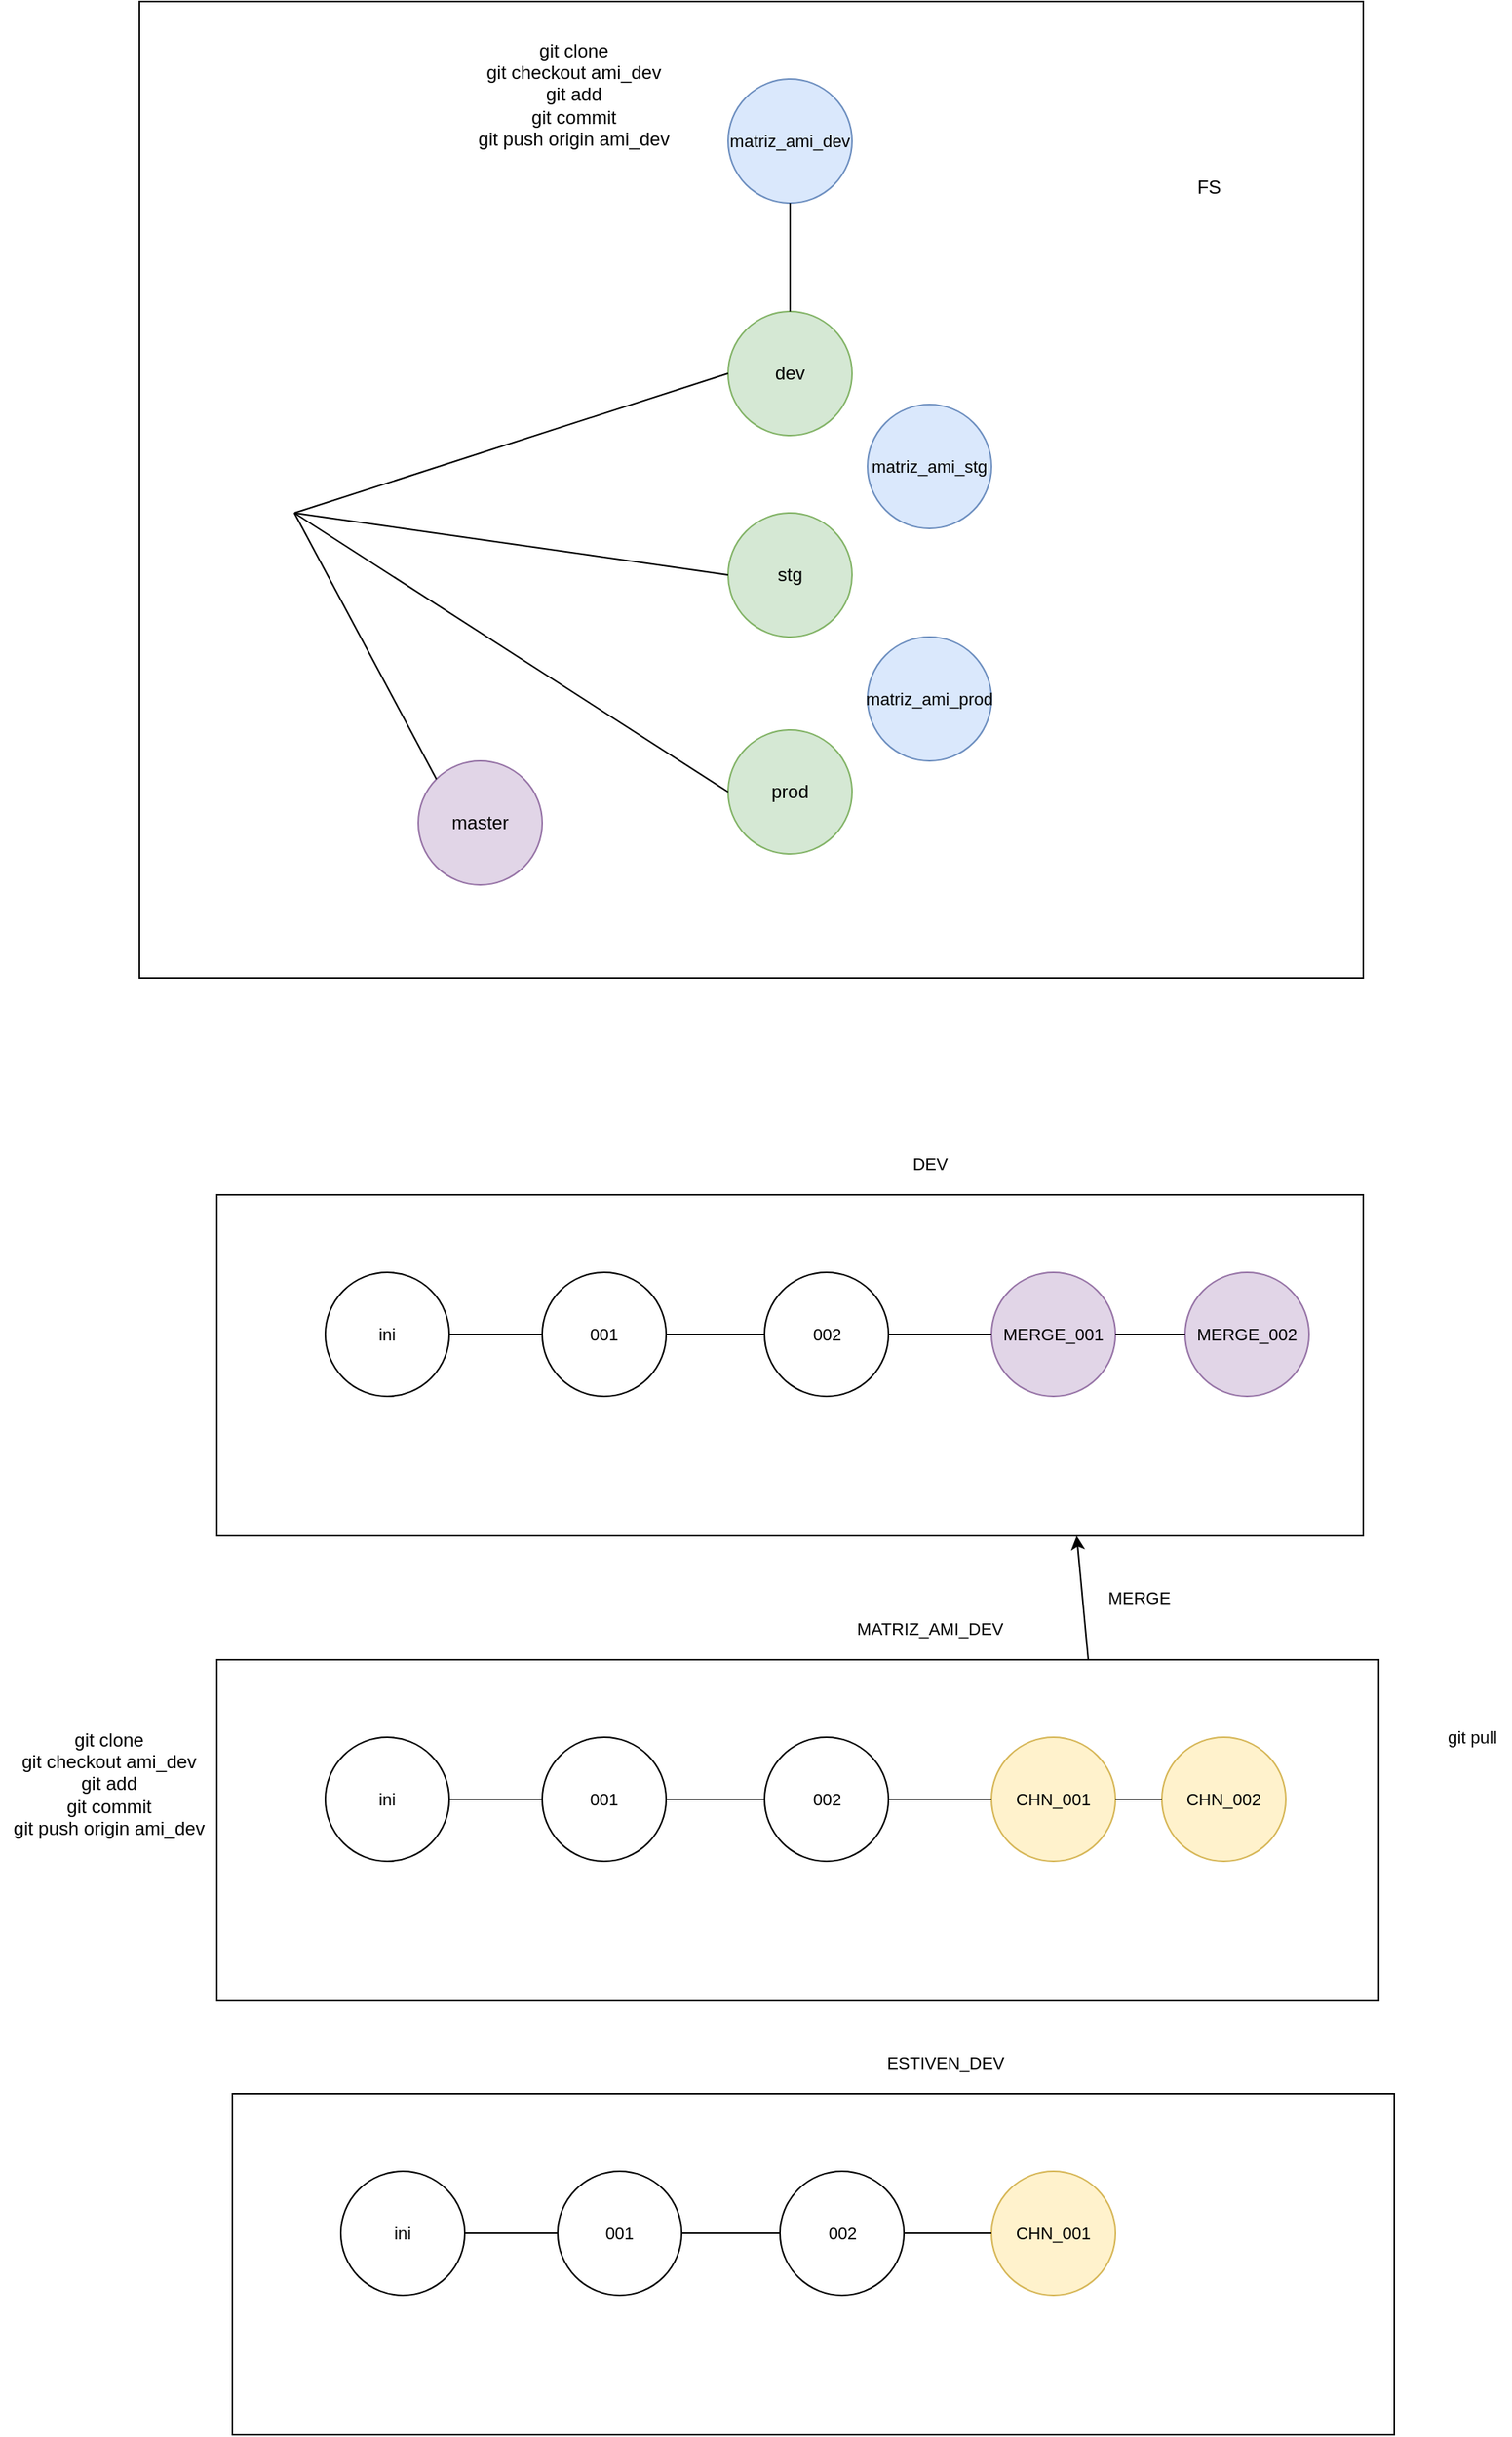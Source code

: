 <mxfile version="17.4.2" type="device" pages="3"><diagram id="f_P3e7h0t2h_jkARFuEF" name="Página-1"><mxGraphModel dx="1865" dy="1810" grid="1" gridSize="10" guides="1" tooltips="1" connect="1" arrows="1" fold="1" page="1" pageScale="1" pageWidth="827" pageHeight="1169" math="0" shadow="0"><root><mxCell id="0"/><mxCell id="1" parent="0"/><mxCell id="2PHu1bH8yuDOrjI7NruH-24" value="" style="rounded=0;whiteSpace=wrap;html=1;fontSize=11;" parent="1" vertex="1"><mxGeometry x="-20" y="980" width="750" height="220" as="geometry"/></mxCell><mxCell id="2PHu1bH8yuDOrjI7NruH-22" value="" style="rounded=0;whiteSpace=wrap;html=1;fontSize=11;" parent="1" vertex="1"><mxGeometry x="-20" y="680" width="740" height="220" as="geometry"/></mxCell><mxCell id="2PHu1bH8yuDOrjI7NruH-12" value="" style="rounded=0;whiteSpace=wrap;html=1;" parent="1" vertex="1"><mxGeometry x="-70" y="-90" width="790" height="630" as="geometry"/></mxCell><mxCell id="2PHu1bH8yuDOrjI7NruH-1" value="dev" style="ellipse;whiteSpace=wrap;html=1;aspect=fixed;fillColor=#d5e8d4;strokeColor=#82b366;" parent="1" vertex="1"><mxGeometry x="310" y="110" width="80" height="80" as="geometry"/></mxCell><mxCell id="2PHu1bH8yuDOrjI7NruH-2" value="stg" style="ellipse;whiteSpace=wrap;html=1;aspect=fixed;fillColor=#d5e8d4;strokeColor=#82b366;" parent="1" vertex="1"><mxGeometry x="310" y="240" width="80" height="80" as="geometry"/></mxCell><mxCell id="2PHu1bH8yuDOrjI7NruH-3" value="prod" style="ellipse;whiteSpace=wrap;html=1;aspect=fixed;fillColor=#d5e8d4;strokeColor=#82b366;" parent="1" vertex="1"><mxGeometry x="310" y="380" width="80" height="80" as="geometry"/></mxCell><mxCell id="2PHu1bH8yuDOrjI7NruH-4" value="" style="endArrow=none;html=1;rounded=0;entryX=0;entryY=0.5;entryDx=0;entryDy=0;" parent="1" target="2PHu1bH8yuDOrjI7NruH-1" edge="1"><mxGeometry width="50" height="50" relative="1" as="geometry"><mxPoint x="30" y="240" as="sourcePoint"/><mxPoint x="440" y="310" as="targetPoint"/></mxGeometry></mxCell><mxCell id="2PHu1bH8yuDOrjI7NruH-5" value="" style="endArrow=none;html=1;rounded=0;entryX=0;entryY=0.5;entryDx=0;entryDy=0;" parent="1" target="2PHu1bH8yuDOrjI7NruH-2" edge="1"><mxGeometry width="50" height="50" relative="1" as="geometry"><mxPoint x="30" y="240" as="sourcePoint"/><mxPoint x="320" y="160" as="targetPoint"/></mxGeometry></mxCell><mxCell id="2PHu1bH8yuDOrjI7NruH-6" value="" style="endArrow=none;html=1;rounded=0;entryX=0;entryY=0.5;entryDx=0;entryDy=0;" parent="1" target="2PHu1bH8yuDOrjI7NruH-3" edge="1"><mxGeometry width="50" height="50" relative="1" as="geometry"><mxPoint x="30" y="240" as="sourcePoint"/><mxPoint x="330" y="170" as="targetPoint"/></mxGeometry></mxCell><mxCell id="2PHu1bH8yuDOrjI7NruH-7" value="git clone&lt;br&gt;git checkout ami_dev&lt;br&gt;git add&lt;br&gt;git commit&lt;br&gt;git push origin ami_dev" style="text;html=1;align=center;verticalAlign=middle;resizable=0;points=[];autosize=1;strokeColor=none;fillColor=none;" parent="1" vertex="1"><mxGeometry x="140" y="-70" width="140" height="80" as="geometry"/></mxCell><mxCell id="2PHu1bH8yuDOrjI7NruH-8" value="&lt;font style=&quot;font-size: 11px&quot;&gt;matriz_ami_dev&lt;/font&gt;" style="ellipse;whiteSpace=wrap;html=1;aspect=fixed;fillColor=#dae8fc;strokeColor=#6c8ebf;" parent="1" vertex="1"><mxGeometry x="310" y="-40" width="80" height="80" as="geometry"/></mxCell><mxCell id="2PHu1bH8yuDOrjI7NruH-9" value="" style="endArrow=none;html=1;rounded=0;exitX=0.5;exitY=0;exitDx=0;exitDy=0;entryX=0.5;entryY=1;entryDx=0;entryDy=0;" parent="1" source="2PHu1bH8yuDOrjI7NruH-1" target="2PHu1bH8yuDOrjI7NruH-8" edge="1"><mxGeometry width="50" height="50" relative="1" as="geometry"><mxPoint x="390" y="230" as="sourcePoint"/><mxPoint x="440" y="180" as="targetPoint"/></mxGeometry></mxCell><mxCell id="2PHu1bH8yuDOrjI7NruH-10" value="master" style="ellipse;whiteSpace=wrap;html=1;aspect=fixed;fillColor=#e1d5e7;strokeColor=#9673a6;" parent="1" vertex="1"><mxGeometry x="110" y="400" width="80" height="80" as="geometry"/></mxCell><mxCell id="2PHu1bH8yuDOrjI7NruH-11" value="" style="endArrow=none;html=1;rounded=0;entryX=0;entryY=0;entryDx=0;entryDy=0;" parent="1" target="2PHu1bH8yuDOrjI7NruH-10" edge="1"><mxGeometry width="50" height="50" relative="1" as="geometry"><mxPoint x="30" y="240" as="sourcePoint"/><mxPoint x="320" y="240" as="targetPoint"/></mxGeometry></mxCell><mxCell id="2PHu1bH8yuDOrjI7NruH-13" value="FS" style="text;html=1;align=center;verticalAlign=middle;resizable=0;points=[];autosize=1;strokeColor=none;fillColor=none;" parent="1" vertex="1"><mxGeometry x="605" y="20" width="30" height="20" as="geometry"/></mxCell><mxCell id="2PHu1bH8yuDOrjI7NruH-14" value="&lt;font style=&quot;font-size: 11px&quot;&gt;matriz_ami_stg&lt;/font&gt;" style="ellipse;whiteSpace=wrap;html=1;aspect=fixed;fillColor=#dae8fc;strokeColor=#6c8ebf;" parent="1" vertex="1"><mxGeometry x="400" y="170" width="80" height="80" as="geometry"/></mxCell><mxCell id="2PHu1bH8yuDOrjI7NruH-15" value="&lt;font style=&quot;font-size: 11px&quot;&gt;matriz_ami_prod&lt;/font&gt;" style="ellipse;whiteSpace=wrap;html=1;aspect=fixed;fillColor=#dae8fc;strokeColor=#6c8ebf;" parent="1" vertex="1"><mxGeometry x="400" y="320" width="80" height="80" as="geometry"/></mxCell><mxCell id="2PHu1bH8yuDOrjI7NruH-16" value="ini" style="ellipse;whiteSpace=wrap;html=1;aspect=fixed;fontSize=11;" parent="1" vertex="1"><mxGeometry x="50" y="730" width="80" height="80" as="geometry"/></mxCell><mxCell id="2PHu1bH8yuDOrjI7NruH-17" value="001" style="ellipse;whiteSpace=wrap;html=1;aspect=fixed;fontSize=11;" parent="1" vertex="1"><mxGeometry x="190" y="730" width="80" height="80" as="geometry"/></mxCell><mxCell id="2PHu1bH8yuDOrjI7NruH-18" value="002" style="ellipse;whiteSpace=wrap;html=1;aspect=fixed;fontSize=11;" parent="1" vertex="1"><mxGeometry x="333.5" y="730" width="80" height="80" as="geometry"/></mxCell><mxCell id="2PHu1bH8yuDOrjI7NruH-19" value="CHN_001" style="ellipse;whiteSpace=wrap;html=1;aspect=fixed;fontSize=11;fillColor=#fff2cc;strokeColor=#d6b656;" parent="1" vertex="1"><mxGeometry x="480" y="1030" width="80" height="80" as="geometry"/></mxCell><mxCell id="2PHu1bH8yuDOrjI7NruH-20" value="" style="endArrow=none;html=1;rounded=0;fontSize=11;exitX=1;exitY=0.5;exitDx=0;exitDy=0;entryX=0;entryY=0.5;entryDx=0;entryDy=0;" parent="1" source="2PHu1bH8yuDOrjI7NruH-16" target="2PHu1bH8yuDOrjI7NruH-17" edge="1"><mxGeometry width="50" height="50" relative="1" as="geometry"><mxPoint x="350" y="780" as="sourcePoint"/><mxPoint x="400" y="730" as="targetPoint"/></mxGeometry></mxCell><mxCell id="2PHu1bH8yuDOrjI7NruH-21" value="" style="endArrow=none;html=1;rounded=0;fontSize=11;exitX=1;exitY=0.5;exitDx=0;exitDy=0;entryX=0;entryY=0.5;entryDx=0;entryDy=0;" parent="1" source="2PHu1bH8yuDOrjI7NruH-17" target="2PHu1bH8yuDOrjI7NruH-18" edge="1"><mxGeometry width="50" height="50" relative="1" as="geometry"><mxPoint x="350" y="780" as="sourcePoint"/><mxPoint x="400" y="730" as="targetPoint"/></mxGeometry></mxCell><mxCell id="2PHu1bH8yuDOrjI7NruH-23" value="DEV" style="text;html=1;align=center;verticalAlign=middle;resizable=0;points=[];autosize=1;strokeColor=none;fillColor=none;fontSize=11;" parent="1" vertex="1"><mxGeometry x="420" y="650" width="40" height="20" as="geometry"/></mxCell><mxCell id="2PHu1bH8yuDOrjI7NruH-25" value="ini" style="ellipse;whiteSpace=wrap;html=1;aspect=fixed;fontSize=11;" parent="1" vertex="1"><mxGeometry x="50" y="1030" width="80" height="80" as="geometry"/></mxCell><mxCell id="2PHu1bH8yuDOrjI7NruH-26" value="001" style="ellipse;whiteSpace=wrap;html=1;aspect=fixed;fontSize=11;" parent="1" vertex="1"><mxGeometry x="190" y="1030" width="80" height="80" as="geometry"/></mxCell><mxCell id="2PHu1bH8yuDOrjI7NruH-27" value="002" style="ellipse;whiteSpace=wrap;html=1;aspect=fixed;fontSize=11;" parent="1" vertex="1"><mxGeometry x="333.5" y="1030" width="80" height="80" as="geometry"/></mxCell><mxCell id="2PHu1bH8yuDOrjI7NruH-28" value="" style="endArrow=none;html=1;rounded=0;fontSize=11;exitX=1;exitY=0.5;exitDx=0;exitDy=0;entryX=0;entryY=0.5;entryDx=0;entryDy=0;" parent="1" source="2PHu1bH8yuDOrjI7NruH-25" target="2PHu1bH8yuDOrjI7NruH-26" edge="1"><mxGeometry width="50" height="50" relative="1" as="geometry"><mxPoint x="350" y="1080" as="sourcePoint"/><mxPoint x="400" y="1030" as="targetPoint"/></mxGeometry></mxCell><mxCell id="2PHu1bH8yuDOrjI7NruH-29" value="" style="endArrow=none;html=1;rounded=0;fontSize=11;exitX=1;exitY=0.5;exitDx=0;exitDy=0;entryX=0;entryY=0.5;entryDx=0;entryDy=0;" parent="1" source="2PHu1bH8yuDOrjI7NruH-26" target="2PHu1bH8yuDOrjI7NruH-27" edge="1"><mxGeometry width="50" height="50" relative="1" as="geometry"><mxPoint x="350" y="1080" as="sourcePoint"/><mxPoint x="400" y="1030" as="targetPoint"/></mxGeometry></mxCell><mxCell id="2PHu1bH8yuDOrjI7NruH-30" value="MATRIZ_AMI_DEV" style="text;html=1;align=center;verticalAlign=middle;resizable=0;points=[];autosize=1;strokeColor=none;fillColor=none;fontSize=11;" parent="1" vertex="1"><mxGeometry x="385" y="950" width="110" height="20" as="geometry"/></mxCell><mxCell id="2PHu1bH8yuDOrjI7NruH-31" value="" style="endArrow=none;html=1;rounded=0;fontSize=11;exitX=1;exitY=0.5;exitDx=0;exitDy=0;entryX=0;entryY=0.5;entryDx=0;entryDy=0;" parent="1" source="2PHu1bH8yuDOrjI7NruH-27" target="2PHu1bH8yuDOrjI7NruH-19" edge="1"><mxGeometry width="50" height="50" relative="1" as="geometry"><mxPoint x="350" y="950" as="sourcePoint"/><mxPoint x="400" y="900" as="targetPoint"/></mxGeometry></mxCell><mxCell id="2PHu1bH8yuDOrjI7NruH-33" value="git clone&lt;br&gt;git checkout ami_dev&lt;br&gt;git add&lt;br&gt;git commit&lt;br&gt;git push origin ami_dev" style="text;html=1;align=center;verticalAlign=middle;resizable=0;points=[];autosize=1;strokeColor=none;fillColor=none;" parent="1" vertex="1"><mxGeometry x="-160" y="1020" width="140" height="80" as="geometry"/></mxCell><mxCell id="2PHu1bH8yuDOrjI7NruH-34" value="" style="endArrow=classic;html=1;rounded=0;fontSize=11;exitX=0.75;exitY=0;exitDx=0;exitDy=0;entryX=0.75;entryY=1;entryDx=0;entryDy=0;" parent="1" source="2PHu1bH8yuDOrjI7NruH-24" target="2PHu1bH8yuDOrjI7NruH-22" edge="1"><mxGeometry width="50" height="50" relative="1" as="geometry"><mxPoint x="350" y="950" as="sourcePoint"/><mxPoint x="630" y="950" as="targetPoint"/></mxGeometry></mxCell><mxCell id="2PHu1bH8yuDOrjI7NruH-35" value="MERGE" style="text;html=1;align=center;verticalAlign=middle;resizable=0;points=[];autosize=1;strokeColor=none;fillColor=none;fontSize=11;" parent="1" vertex="1"><mxGeometry x="545" y="930" width="60" height="20" as="geometry"/></mxCell><mxCell id="2PHu1bH8yuDOrjI7NruH-38" value="CHN_002" style="ellipse;whiteSpace=wrap;html=1;aspect=fixed;fontSize=11;fillColor=#fff2cc;strokeColor=#d6b656;" parent="1" vertex="1"><mxGeometry x="590" y="1030" width="80" height="80" as="geometry"/></mxCell><mxCell id="2PHu1bH8yuDOrjI7NruH-39" value="" style="endArrow=none;html=1;rounded=0;fontSize=11;exitX=1;exitY=0.5;exitDx=0;exitDy=0;entryX=0;entryY=0.5;entryDx=0;entryDy=0;" parent="1" source="2PHu1bH8yuDOrjI7NruH-19" target="2PHu1bH8yuDOrjI7NruH-38" edge="1"><mxGeometry width="50" height="50" relative="1" as="geometry"><mxPoint x="420" y="950" as="sourcePoint"/><mxPoint x="470" y="900" as="targetPoint"/></mxGeometry></mxCell><mxCell id="2PHu1bH8yuDOrjI7NruH-40" value="" style="rounded=0;whiteSpace=wrap;html=1;fontSize=11;" parent="1" vertex="1"><mxGeometry x="-10" y="1260" width="750" height="220" as="geometry"/></mxCell><mxCell id="2PHu1bH8yuDOrjI7NruH-41" value="ini" style="ellipse;whiteSpace=wrap;html=1;aspect=fixed;fontSize=11;" parent="1" vertex="1"><mxGeometry x="60" y="1310" width="80" height="80" as="geometry"/></mxCell><mxCell id="2PHu1bH8yuDOrjI7NruH-42" value="001" style="ellipse;whiteSpace=wrap;html=1;aspect=fixed;fontSize=11;" parent="1" vertex="1"><mxGeometry x="200" y="1310" width="80" height="80" as="geometry"/></mxCell><mxCell id="2PHu1bH8yuDOrjI7NruH-43" value="002" style="ellipse;whiteSpace=wrap;html=1;aspect=fixed;fontSize=11;" parent="1" vertex="1"><mxGeometry x="343.5" y="1310" width="80" height="80" as="geometry"/></mxCell><mxCell id="2PHu1bH8yuDOrjI7NruH-44" value="" style="endArrow=none;html=1;rounded=0;fontSize=11;exitX=1;exitY=0.5;exitDx=0;exitDy=0;entryX=0;entryY=0.5;entryDx=0;entryDy=0;" parent="1" source="2PHu1bH8yuDOrjI7NruH-41" target="2PHu1bH8yuDOrjI7NruH-42" edge="1"><mxGeometry width="50" height="50" relative="1" as="geometry"><mxPoint x="360" y="1360" as="sourcePoint"/><mxPoint x="410" y="1310" as="targetPoint"/></mxGeometry></mxCell><mxCell id="2PHu1bH8yuDOrjI7NruH-45" value="" style="endArrow=none;html=1;rounded=0;fontSize=11;exitX=1;exitY=0.5;exitDx=0;exitDy=0;entryX=0;entryY=0.5;entryDx=0;entryDy=0;" parent="1" source="2PHu1bH8yuDOrjI7NruH-42" target="2PHu1bH8yuDOrjI7NruH-43" edge="1"><mxGeometry width="50" height="50" relative="1" as="geometry"><mxPoint x="360" y="1360" as="sourcePoint"/><mxPoint x="410" y="1310" as="targetPoint"/></mxGeometry></mxCell><mxCell id="2PHu1bH8yuDOrjI7NruH-46" value="ESTIVEN_DEV" style="text;html=1;align=center;verticalAlign=middle;resizable=0;points=[];autosize=1;strokeColor=none;fillColor=none;fontSize=11;" parent="1" vertex="1"><mxGeometry x="405" y="1230" width="90" height="20" as="geometry"/></mxCell><mxCell id="2PHu1bH8yuDOrjI7NruH-47" value="CHN_001" style="ellipse;whiteSpace=wrap;html=1;aspect=fixed;fontSize=11;fillColor=#fff2cc;strokeColor=#d6b656;" parent="1" vertex="1"><mxGeometry x="480" y="1310" width="80" height="80" as="geometry"/></mxCell><mxCell id="2PHu1bH8yuDOrjI7NruH-48" value="" style="endArrow=none;html=1;rounded=0;fontSize=11;exitX=1;exitY=0.5;exitDx=0;exitDy=0;entryX=0;entryY=0.5;entryDx=0;entryDy=0;" parent="1" source="2PHu1bH8yuDOrjI7NruH-43" target="2PHu1bH8yuDOrjI7NruH-47" edge="1"><mxGeometry width="50" height="50" relative="1" as="geometry"><mxPoint x="420" y="1220" as="sourcePoint"/><mxPoint x="470" y="1170" as="targetPoint"/></mxGeometry></mxCell><mxCell id="2PHu1bH8yuDOrjI7NruH-49" value="MERGE_001" style="ellipse;whiteSpace=wrap;html=1;aspect=fixed;fontSize=11;fillColor=#e1d5e7;strokeColor=#9673a6;" parent="1" vertex="1"><mxGeometry x="480" y="730" width="80" height="80" as="geometry"/></mxCell><mxCell id="2PHu1bH8yuDOrjI7NruH-50" value="" style="endArrow=none;html=1;rounded=0;fontSize=11;exitX=1;exitY=0.5;exitDx=0;exitDy=0;entryX=0;entryY=0.5;entryDx=0;entryDy=0;" parent="1" source="2PHu1bH8yuDOrjI7NruH-18" target="2PHu1bH8yuDOrjI7NruH-49" edge="1"><mxGeometry width="50" height="50" relative="1" as="geometry"><mxPoint x="420" y="900" as="sourcePoint"/><mxPoint x="470" y="850" as="targetPoint"/></mxGeometry></mxCell><mxCell id="2PHu1bH8yuDOrjI7NruH-51" value="MERGE_002" style="ellipse;whiteSpace=wrap;html=1;aspect=fixed;fontSize=11;fillColor=#e1d5e7;strokeColor=#9673a6;" parent="1" vertex="1"><mxGeometry x="605" y="730" width="80" height="80" as="geometry"/></mxCell><mxCell id="2PHu1bH8yuDOrjI7NruH-52" value="" style="endArrow=none;html=1;rounded=0;fontSize=11;exitX=1;exitY=0.5;exitDx=0;exitDy=0;entryX=0;entryY=0.5;entryDx=0;entryDy=0;" parent="1" source="2PHu1bH8yuDOrjI7NruH-49" target="2PHu1bH8yuDOrjI7NruH-51" edge="1"><mxGeometry width="50" height="50" relative="1" as="geometry"><mxPoint x="420" y="960" as="sourcePoint"/><mxPoint x="470" y="910" as="targetPoint"/></mxGeometry></mxCell><mxCell id="2PHu1bH8yuDOrjI7NruH-53" value="git pull" style="text;html=1;align=center;verticalAlign=middle;resizable=0;points=[];autosize=1;strokeColor=none;fillColor=none;fontSize=11;" parent="1" vertex="1"><mxGeometry x="765" y="1020" width="50" height="20" as="geometry"/></mxCell></root></mxGraphModel></diagram><diagram id="X3eZN4eQs2D2iCZ9IwgJ" name="Página-2"><mxGraphModel dx="1865" dy="641" grid="1" gridSize="10" guides="1" tooltips="1" connect="1" arrows="1" fold="1" page="1" pageScale="1" pageWidth="827" pageHeight="1169" math="0" shadow="0"><root><mxCell id="0"/><mxCell id="1" parent="0"/><mxCell id="OeLjeGlvkhVJvckWDwqR-6" value="" style="rounded=1;whiteSpace=wrap;html=1;" parent="1" vertex="1"><mxGeometry x="160" y="155" width="580" height="210" as="geometry"/></mxCell><mxCell id="OeLjeGlvkhVJvckWDwqR-1" value="raw" style="rounded=0;whiteSpace=wrap;html=1;" parent="1" vertex="1"><mxGeometry x="20" y="230" width="120" height="60" as="geometry"/></mxCell><mxCell id="OeLjeGlvkhVJvckWDwqR-2" value="limpio" style="rounded=0;whiteSpace=wrap;html=1;" parent="1" vertex="1"><mxGeometry x="210" y="230" width="120" height="60" as="geometry"/></mxCell><mxCell id="OeLjeGlvkhVJvckWDwqR-3" value="" style="endArrow=classic;html=1;rounded=0;exitX=1;exitY=0.5;exitDx=0;exitDy=0;entryX=0;entryY=0.5;entryDx=0;entryDy=0;" parent="1" source="OeLjeGlvkhVJvckWDwqR-1" target="OeLjeGlvkhVJvckWDwqR-2" edge="1"><mxGeometry width="50" height="50" relative="1" as="geometry"><mxPoint x="390" y="290" as="sourcePoint"/><mxPoint x="440" y="240" as="targetPoint"/></mxGeometry></mxCell><mxCell id="OeLjeGlvkhVJvckWDwqR-4" value="procesado" style="rounded=0;whiteSpace=wrap;html=1;" parent="1" vertex="1"><mxGeometry x="390" y="230" width="120" height="60" as="geometry"/></mxCell><mxCell id="OeLjeGlvkhVJvckWDwqR-5" value="" style="endArrow=classic;html=1;rounded=0;exitX=1;exitY=0.5;exitDx=0;exitDy=0;entryX=0;entryY=0.5;entryDx=0;entryDy=0;" parent="1" source="OeLjeGlvkhVJvckWDwqR-2" target="OeLjeGlvkhVJvckWDwqR-4" edge="1"><mxGeometry width="50" height="50" relative="1" as="geometry"><mxPoint x="390" y="290" as="sourcePoint"/><mxPoint x="440" y="240" as="targetPoint"/></mxGeometry></mxCell><mxCell id="OeLjeGlvkhVJvckWDwqR-7" value="estructurado" style="rounded=0;whiteSpace=wrap;html=1;" parent="1" vertex="1"><mxGeometry x="570" y="230" width="120" height="60" as="geometry"/></mxCell><mxCell id="OeLjeGlvkhVJvckWDwqR-8" value="" style="endArrow=classic;html=1;rounded=0;exitX=1;exitY=0.5;exitDx=0;exitDy=0;entryX=0;entryY=0.5;entryDx=0;entryDy=0;" parent="1" source="OeLjeGlvkhVJvckWDwqR-4" target="OeLjeGlvkhVJvckWDwqR-7" edge="1"><mxGeometry width="50" height="50" relative="1" as="geometry"><mxPoint x="390" y="290" as="sourcePoint"/><mxPoint x="440" y="240" as="targetPoint"/></mxGeometry></mxCell><mxCell id="OeLjeGlvkhVJvckWDwqR-11" value="red neuronal" style="ellipse;whiteSpace=wrap;html=1;aspect=fixed;" parent="1" vertex="1"><mxGeometry x="525" y="630" width="100" height="100" as="geometry"/></mxCell><mxCell id="OeLjeGlvkhVJvckWDwqR-12" value="X" style="rounded=0;whiteSpace=wrap;html=1;" parent="1" vertex="1"><mxGeometry x="480" y="410" width="100" height="120" as="geometry"/></mxCell><mxCell id="OeLjeGlvkhVJvckWDwqR-13" value="y" style="rounded=0;whiteSpace=wrap;html=1;" parent="1" vertex="1"><mxGeometry x="600" y="410" width="30" height="120" as="geometry"/></mxCell><mxCell id="OeLjeGlvkhVJvckWDwqR-14" value="" style="endArrow=classic;html=1;rounded=0;exitX=0.5;exitY=1;exitDx=0;exitDy=0;" parent="1" source="OeLjeGlvkhVJvckWDwqR-7" edge="1"><mxGeometry width="50" height="50" relative="1" as="geometry"><mxPoint x="560" y="430" as="sourcePoint"/><mxPoint x="590" y="390" as="targetPoint"/></mxGeometry></mxCell><mxCell id="OeLjeGlvkhVJvckWDwqR-15" value="7" style="text;html=1;align=center;verticalAlign=middle;resizable=0;points=[];autosize=1;strokeColor=none;fillColor=none;" parent="1" vertex="1"><mxGeometry x="520" y="390" width="20" height="20" as="geometry"/></mxCell><mxCell id="OeLjeGlvkhVJvckWDwqR-16" value="1" style="text;html=1;align=center;verticalAlign=middle;resizable=0;points=[];autosize=1;strokeColor=none;fillColor=none;" parent="1" vertex="1"><mxGeometry x="605" y="390" width="20" height="20" as="geometry"/></mxCell><mxCell id="OeLjeGlvkhVJvckWDwqR-19" value="" style="endArrow=classic;html=1;rounded=0;" parent="1" edge="1"><mxGeometry width="50" height="50" relative="1" as="geometry"><mxPoint x="520" y="540" as="sourcePoint"/><mxPoint x="540" y="620" as="targetPoint"/></mxGeometry></mxCell><mxCell id="OeLjeGlvkhVJvckWDwqR-20" value="" style="endArrow=classic;html=1;rounded=0;" parent="1" edge="1"><mxGeometry width="50" height="50" relative="1" as="geometry"><mxPoint x="620" y="540" as="sourcePoint"/><mxPoint x="600" y="620" as="targetPoint"/></mxGeometry></mxCell><mxCell id="OeLjeGlvkhVJvckWDwqR-21" style="edgeStyle=orthogonalEdgeStyle;rounded=0;orthogonalLoop=1;jettySize=auto;html=1;exitX=1;exitY=0.5;exitDx=0;exitDy=0;entryX=0.5;entryY=1;entryDx=0;entryDy=0;" parent="1" source="OeLjeGlvkhVJvckWDwqR-11" target="OeLjeGlvkhVJvckWDwqR-11" edge="1"><mxGeometry relative="1" as="geometry"/></mxCell><mxCell id="OeLjeGlvkhVJvckWDwqR-22" value="entrenamiento" style="text;html=1;align=center;verticalAlign=middle;resizable=0;points=[];autosize=1;strokeColor=none;fillColor=none;" parent="1" vertex="1"><mxGeometry x="650" y="700" width="90" height="20" as="geometry"/></mxCell><mxCell id="OeLjeGlvkhVJvckWDwqR-23" value="hasta que loss sea ínfimo" style="text;html=1;align=center;verticalAlign=middle;resizable=0;points=[];autosize=1;strokeColor=none;fillColor=none;" parent="1" vertex="1"><mxGeometry x="630" y="640" width="150" height="20" as="geometry"/></mxCell><mxCell id="OeLjeGlvkhVJvckWDwqR-24" value="modelo 1 entrenado" style="ellipse;whiteSpace=wrap;html=1;aspect=fixed;" parent="1" vertex="1"><mxGeometry x="200" y="650" width="90" height="90" as="geometry"/></mxCell><mxCell id="OeLjeGlvkhVJvckWDwqR-25" value="" style="shape=flexArrow;endArrow=classic;html=1;rounded=0;" parent="1" edge="1"><mxGeometry width="50" height="50" relative="1" as="geometry"><mxPoint x="499" y="689.5" as="sourcePoint"/><mxPoint x="329" y="689.5" as="targetPoint"/></mxGeometry></mxCell><mxCell id="OeLjeGlvkhVJvckWDwqR-26" value="X" style="rounded=0;whiteSpace=wrap;html=1;" parent="1" vertex="1"><mxGeometry y="550" width="100" height="120" as="geometry"/></mxCell><mxCell id="OeLjeGlvkhVJvckWDwqR-27" value="y" style="rounded=0;whiteSpace=wrap;html=1;" parent="1" vertex="1"><mxGeometry x="10" y="810" width="30" height="120" as="geometry"/></mxCell><mxCell id="OeLjeGlvkhVJvckWDwqR-28" value="7" style="text;html=1;align=center;verticalAlign=middle;resizable=0;points=[];autosize=1;strokeColor=none;fillColor=none;" parent="1" vertex="1"><mxGeometry x="40" y="530" width="20" height="20" as="geometry"/></mxCell><mxCell id="OeLjeGlvkhVJvckWDwqR-29" value="1" style="text;html=1;align=center;verticalAlign=middle;resizable=0;points=[];autosize=1;strokeColor=none;fillColor=none;" parent="1" vertex="1"><mxGeometry x="15" y="790" width="20" height="20" as="geometry"/></mxCell><mxCell id="OeLjeGlvkhVJvckWDwqR-30" value="train" style="text;html=1;align=center;verticalAlign=middle;resizable=0;points=[];autosize=1;strokeColor=none;fillColor=none;" parent="1" vertex="1"><mxGeometry x="420" y="380" width="40" height="20" as="geometry"/></mxCell><mxCell id="OeLjeGlvkhVJvckWDwqR-31" value="Test" style="text;html=1;align=center;verticalAlign=middle;resizable=0;points=[];autosize=1;strokeColor=none;fillColor=none;" parent="1" vertex="1"><mxGeometry x="-60" y="590" width="40" height="20" as="geometry"/></mxCell><mxCell id="OeLjeGlvkhVJvckWDwqR-32" value="" style="endArrow=classic;html=1;rounded=0;exitX=1;exitY=0.5;exitDx=0;exitDy=0;entryX=0;entryY=0.5;entryDx=0;entryDy=0;" parent="1" source="OeLjeGlvkhVJvckWDwqR-26" target="OeLjeGlvkhVJvckWDwqR-24" edge="1"><mxGeometry width="50" height="50" relative="1" as="geometry"><mxPoint x="290" y="600" as="sourcePoint"/><mxPoint x="340" y="550" as="targetPoint"/></mxGeometry></mxCell><mxCell id="OeLjeGlvkhVJvckWDwqR-33" value="y_pred" style="rounded=0;whiteSpace=wrap;html=1;" parent="1" vertex="1"><mxGeometry x="210" y="810" width="50" height="120" as="geometry"/></mxCell><mxCell id="OeLjeGlvkhVJvckWDwqR-34" value="" style="endArrow=classic;html=1;rounded=0;exitX=0.5;exitY=1;exitDx=0;exitDy=0;entryX=0.5;entryY=0;entryDx=0;entryDy=0;" parent="1" source="OeLjeGlvkhVJvckWDwqR-24" target="OeLjeGlvkhVJvckWDwqR-33" edge="1"><mxGeometry width="50" height="50" relative="1" as="geometry"><mxPoint x="290" y="790" as="sourcePoint"/><mxPoint x="340" y="740" as="targetPoint"/></mxGeometry></mxCell><mxCell id="OeLjeGlvkhVJvckWDwqR-35" value="output" style="text;html=1;align=center;verticalAlign=middle;resizable=0;points=[];autosize=1;strokeColor=none;fillColor=none;" parent="1" vertex="1"><mxGeometry x="235" y="770" width="50" height="20" as="geometry"/></mxCell><mxCell id="OeLjeGlvkhVJvckWDwqR-36" value="input" style="text;html=1;align=center;verticalAlign=middle;resizable=0;points=[];autosize=1;strokeColor=none;fillColor=none;" parent="1" vertex="1"><mxGeometry x="130" y="620" width="40" height="20" as="geometry"/></mxCell><mxCell id="OeLjeGlvkhVJvckWDwqR-37" value="real" style="text;html=1;align=center;verticalAlign=middle;resizable=0;points=[];autosize=1;strokeColor=none;fillColor=none;" parent="1" vertex="1"><mxGeometry x="-50" y="850" width="40" height="20" as="geometry"/></mxCell><mxCell id="OeLjeGlvkhVJvckWDwqR-38" value="" style="shape=flexArrow;endArrow=classic;html=1;rounded=0;" parent="1" edge="1"><mxGeometry width="50" height="50" relative="1" as="geometry"><mxPoint x="110" y="950" as="sourcePoint"/><mxPoint x="110" y="1030" as="targetPoint"/></mxGeometry></mxCell><mxCell id="OeLjeGlvkhVJvckWDwqR-39" value="métrica de validación" style="text;html=1;align=center;verticalAlign=middle;resizable=0;points=[];autosize=1;strokeColor=none;fillColor=none;" parent="1" vertex="1"><mxGeometry x="50" y="1040" width="130" height="20" as="geometry"/></mxCell><mxCell id="OeLjeGlvkhVJvckWDwqR-40" value="0.03" style="text;html=1;align=center;verticalAlign=middle;resizable=0;points=[];autosize=1;strokeColor=none;fillColor=none;" parent="1" vertex="1"><mxGeometry x="90" y="1070" width="40" height="20" as="geometry"/></mxCell><mxCell id="OeLjeGlvkhVJvckWDwqR-41" value="0.9" style="text;html=1;align=center;verticalAlign=middle;resizable=0;points=[];autosize=1;strokeColor=none;fillColor=none;" parent="1" vertex="1"><mxGeometry x="165" y="1070" width="30" height="20" as="geometry"/></mxCell><mxCell id="OeLjeGlvkhVJvckWDwqR-42" value="3" style="text;html=1;align=center;verticalAlign=middle;resizable=0;points=[];autosize=1;strokeColor=none;fillColor=none;" parent="1" vertex="1"><mxGeometry x="230" y="1070" width="20" height="20" as="geometry"/></mxCell><mxCell id="OeLjeGlvkhVJvckWDwqR-43" value="mse" style="text;html=1;align=center;verticalAlign=middle;resizable=0;points=[];autosize=1;strokeColor=none;fillColor=none;" parent="1" vertex="1"><mxGeometry x="90" y="840" width="40" height="20" as="geometry"/></mxCell><mxCell id="OeLjeGlvkhVJvckWDwqR-44" value="amse" style="text;html=1;align=center;verticalAlign=middle;resizable=0;points=[];autosize=1;strokeColor=none;fillColor=none;" parent="1" vertex="1"><mxGeometry x="85" y="870" width="50" height="20" as="geometry"/></mxCell><mxCell id="OeLjeGlvkhVJvckWDwqR-45" value="" style="shape=flexArrow;endArrow=classic;html=1;rounded=0;" parent="1" edge="1"><mxGeometry width="50" height="50" relative="1" as="geometry"><mxPoint x="310" y="760" as="sourcePoint"/><mxPoint x="610" y="1030" as="targetPoint"/></mxGeometry></mxCell><mxCell id="OeLjeGlvkhVJvckWDwqR-46" value="guardado" style="text;html=1;align=center;verticalAlign=middle;resizable=0;points=[];autosize=1;strokeColor=none;fillColor=none;" parent="1" vertex="1"><mxGeometry x="465" y="890" width="70" height="20" as="geometry"/></mxCell><mxCell id="OeLjeGlvkhVJvckWDwqR-47" value="modelo.h5" style="whiteSpace=wrap;html=1;aspect=fixed;" parent="1" vertex="1"><mxGeometry x="625" y="1020" width="80" height="80" as="geometry"/></mxCell><mxCell id="OeLjeGlvkhVJvckWDwqR-48" value="web sobre prediccion de ventas" style="rounded=0;whiteSpace=wrap;html=1;" parent="1" vertex="1"><mxGeometry x="880" y="800" width="290" height="200" as="geometry"/></mxCell><mxCell id="OeLjeGlvkhVJvckWDwqR-49" value="" style="endArrow=classic;html=1;rounded=0;exitX=0;exitY=0.5;exitDx=0;exitDy=0;entryX=1;entryY=0.5;entryDx=0;entryDy=0;" parent="1" source="OeLjeGlvkhVJvckWDwqR-48" target="OeLjeGlvkhVJvckWDwqR-47" edge="1"><mxGeometry width="50" height="50" relative="1" as="geometry"><mxPoint x="640" y="1100" as="sourcePoint"/><mxPoint x="690" y="1050" as="targetPoint"/></mxGeometry></mxCell><mxCell id="OeLjeGlvkhVJvckWDwqR-50" value="carga" style="text;html=1;align=center;verticalAlign=middle;resizable=0;points=[];autosize=1;strokeColor=none;fillColor=none;" parent="1" vertex="1"><mxGeometry x="755" y="950" width="50" height="20" as="geometry"/></mxCell><mxCell id="OeLjeGlvkhVJvckWDwqR-51" value="" style="endArrow=classic;html=1;rounded=0;exitX=0;exitY=0.75;exitDx=0;exitDy=0;" parent="1" source="OeLjeGlvkhVJvckWDwqR-48" edge="1"><mxGeometry width="50" height="50" relative="1" as="geometry"><mxPoint x="640" y="1100" as="sourcePoint"/><mxPoint x="710" y="1090" as="targetPoint"/></mxGeometry></mxCell><mxCell id="OeLjeGlvkhVJvckWDwqR-52" value="predicciones" style="text;html=1;align=center;verticalAlign=middle;resizable=0;points=[];autosize=1;strokeColor=none;fillColor=none;" parent="1" vertex="1"><mxGeometry x="780" y="1030" width="80" height="20" as="geometry"/></mxCell><mxCell id="OeLjeGlvkhVJvckWDwqR-53" value="" style="endArrow=classic;html=1;rounded=0;entryX=0.5;entryY=1;entryDx=0;entryDy=0;exitX=0.5;exitY=1;exitDx=0;exitDy=0;" parent="1" source="OeLjeGlvkhVJvckWDwqR-47" target="OeLjeGlvkhVJvckWDwqR-48" edge="1"><mxGeometry width="50" height="50" relative="1" as="geometry"><mxPoint x="640" y="1100" as="sourcePoint"/><mxPoint x="690" y="1050" as="targetPoint"/><Array as="points"><mxPoint x="660" y="1150"/><mxPoint x="1025" y="1150"/></Array></mxGeometry></mxCell><mxCell id="OeLjeGlvkhVJvckWDwqR-54" value="retorno de predicción" style="text;html=1;align=center;verticalAlign=middle;resizable=0;points=[];autosize=1;strokeColor=none;fillColor=none;" parent="1" vertex="1"><mxGeometry x="765" y="1130" width="130" height="20" as="geometry"/></mxCell></root></mxGraphModel></diagram><diagram id="XfApRnFyBLsmS0H2ErF8" name="Página-3"><mxGraphModel dx="1221" dy="754" grid="1" gridSize="10" guides="1" tooltips="1" connect="1" arrows="1" fold="1" page="1" pageScale="1" pageWidth="827" pageHeight="1169" math="0" shadow="0"><root><mxCell id="0"/><mxCell id="1" parent="0"/><mxCell id="6DzRyse_8xewy-ZlCIhV-1" value="" style="ellipse;whiteSpace=wrap;html=1;aspect=fixed;" vertex="1" parent="1"><mxGeometry x="170" y="170" width="80" height="80" as="geometry"/></mxCell><mxCell id="6DzRyse_8xewy-ZlCIhV-2" value="" style="ellipse;whiteSpace=wrap;html=1;aspect=fixed;" vertex="1" parent="1"><mxGeometry x="170" y="270" width="80" height="80" as="geometry"/></mxCell><mxCell id="6DzRyse_8xewy-ZlCIhV-3" value="" style="ellipse;whiteSpace=wrap;html=1;aspect=fixed;" vertex="1" parent="1"><mxGeometry x="170" y="370" width="80" height="80" as="geometry"/></mxCell><mxCell id="6DzRyse_8xewy-ZlCIhV-4" value="" style="ellipse;whiteSpace=wrap;html=1;aspect=fixed;" vertex="1" parent="1"><mxGeometry x="170" y="460" width="80" height="80" as="geometry"/></mxCell><mxCell id="6DzRyse_8xewy-ZlCIhV-5" value="" style="ellipse;whiteSpace=wrap;html=1;aspect=fixed;" vertex="1" parent="1"><mxGeometry x="170" y="560" width="80" height="80" as="geometry"/></mxCell><mxCell id="6DzRyse_8xewy-ZlCIhV-6" value="" style="ellipse;whiteSpace=wrap;html=1;aspect=fixed;" vertex="1" parent="1"><mxGeometry x="170" y="650" width="80" height="80" as="geometry"/></mxCell><mxCell id="6DzRyse_8xewy-ZlCIhV-7" value="" style="ellipse;whiteSpace=wrap;html=1;aspect=fixed;" vertex="1" parent="1"><mxGeometry x="170" y="80" width="80" height="80" as="geometry"/></mxCell><mxCell id="6DzRyse_8xewy-ZlCIhV-8" value="capa1" style="text;html=1;align=center;verticalAlign=middle;resizable=0;points=[];autosize=1;strokeColor=none;fillColor=none;" vertex="1" parent="1"><mxGeometry x="185" y="40" width="50" height="20" as="geometry"/></mxCell><mxCell id="6DzRyse_8xewy-ZlCIhV-9" value="" style="ellipse;whiteSpace=wrap;html=1;aspect=fixed;" vertex="1" parent="1"><mxGeometry x="450" y="340" width="80" height="80" as="geometry"/></mxCell><mxCell id="6DzRyse_8xewy-ZlCIhV-10" value="capa2" style="text;html=1;align=center;verticalAlign=middle;resizable=0;points=[];autosize=1;strokeColor=none;fillColor=none;" vertex="1" parent="1"><mxGeometry x="455" y="290" width="50" height="20" as="geometry"/></mxCell><mxCell id="6DzRyse_8xewy-ZlCIhV-11" value="" style="endArrow=classic;html=1;rounded=0;exitX=0.965;exitY=0.707;exitDx=0;exitDy=0;exitPerimeter=0;entryX=0.03;entryY=0.199;entryDx=0;entryDy=0;entryPerimeter=0;" edge="1" parent="1" source="6DzRyse_8xewy-ZlCIhV-7" target="6DzRyse_8xewy-ZlCIhV-9"><mxGeometry width="50" height="50" relative="1" as="geometry"><mxPoint x="450" y="430" as="sourcePoint"/><mxPoint x="500" y="380" as="targetPoint"/></mxGeometry></mxCell><mxCell id="6DzRyse_8xewy-ZlCIhV-12" value="" style="endArrow=classic;html=1;rounded=0;exitX=0.965;exitY=0.253;exitDx=0;exitDy=0;exitPerimeter=0;entryX=0;entryY=1;entryDx=0;entryDy=0;" edge="1" parent="1" source="6DzRyse_8xewy-ZlCIhV-6" target="6DzRyse_8xewy-ZlCIhV-9"><mxGeometry width="50" height="50" relative="1" as="geometry"><mxPoint x="450" y="430" as="sourcePoint"/><mxPoint x="500" y="380" as="targetPoint"/></mxGeometry></mxCell><mxCell id="6DzRyse_8xewy-ZlCIhV-13" value="perceptron" style="text;html=1;align=center;verticalAlign=middle;resizable=0;points=[];autosize=1;strokeColor=none;fillColor=none;" vertex="1" parent="1"><mxGeometry x="505" y="80" width="70" height="20" as="geometry"/></mxCell><mxCell id="6DzRyse_8xewy-ZlCIhV-14" value="" style="endArrow=classic;html=1;rounded=0;exitX=0.977;exitY=0.724;exitDx=0;exitDy=0;exitPerimeter=0;entryX=-0.005;entryY=0.316;entryDx=0;entryDy=0;entryPerimeter=0;" edge="1" parent="1" source="6DzRyse_8xewy-ZlCIhV-1" target="6DzRyse_8xewy-ZlCIhV-9"><mxGeometry width="50" height="50" relative="1" as="geometry"><mxPoint x="450" y="430" as="sourcePoint"/><mxPoint x="500" y="380" as="targetPoint"/></mxGeometry></mxCell><mxCell id="6DzRyse_8xewy-ZlCIhV-15" value="" style="endArrow=classic;html=1;rounded=0;entryX=0;entryY=0.5;entryDx=0;entryDy=0;" edge="1" parent="1" source="6DzRyse_8xewy-ZlCIhV-2" target="6DzRyse_8xewy-ZlCIhV-9"><mxGeometry width="50" height="50" relative="1" as="geometry"><mxPoint x="450" y="430" as="sourcePoint"/><mxPoint x="500" y="380" as="targetPoint"/></mxGeometry></mxCell><mxCell id="6DzRyse_8xewy-ZlCIhV-16" value="" style="endArrow=classic;html=1;rounded=0;exitX=1;exitY=0.5;exitDx=0;exitDy=0;" edge="1" parent="1" source="6DzRyse_8xewy-ZlCIhV-3"><mxGeometry width="50" height="50" relative="1" as="geometry"><mxPoint x="450" y="430" as="sourcePoint"/><mxPoint x="450" y="390" as="targetPoint"/></mxGeometry></mxCell><mxCell id="6DzRyse_8xewy-ZlCIhV-17" value="" style="endArrow=classic;html=1;rounded=0;exitX=1.001;exitY=0.275;exitDx=0;exitDy=0;exitPerimeter=0;" edge="1" parent="1" source="6DzRyse_8xewy-ZlCIhV-4"><mxGeometry width="50" height="50" relative="1" as="geometry"><mxPoint x="450" y="430" as="sourcePoint"/><mxPoint x="450" y="400" as="targetPoint"/></mxGeometry></mxCell><mxCell id="6DzRyse_8xewy-ZlCIhV-18" value="" style="endArrow=classic;html=1;rounded=0;exitX=0.989;exitY=0.272;exitDx=0;exitDy=0;exitPerimeter=0;entryX=0;entryY=1;entryDx=0;entryDy=0;" edge="1" parent="1" source="6DzRyse_8xewy-ZlCIhV-5" target="6DzRyse_8xewy-ZlCIhV-9"><mxGeometry width="50" height="50" relative="1" as="geometry"><mxPoint x="450" y="430" as="sourcePoint"/><mxPoint x="500" y="380" as="targetPoint"/></mxGeometry></mxCell></root></mxGraphModel></diagram></mxfile>